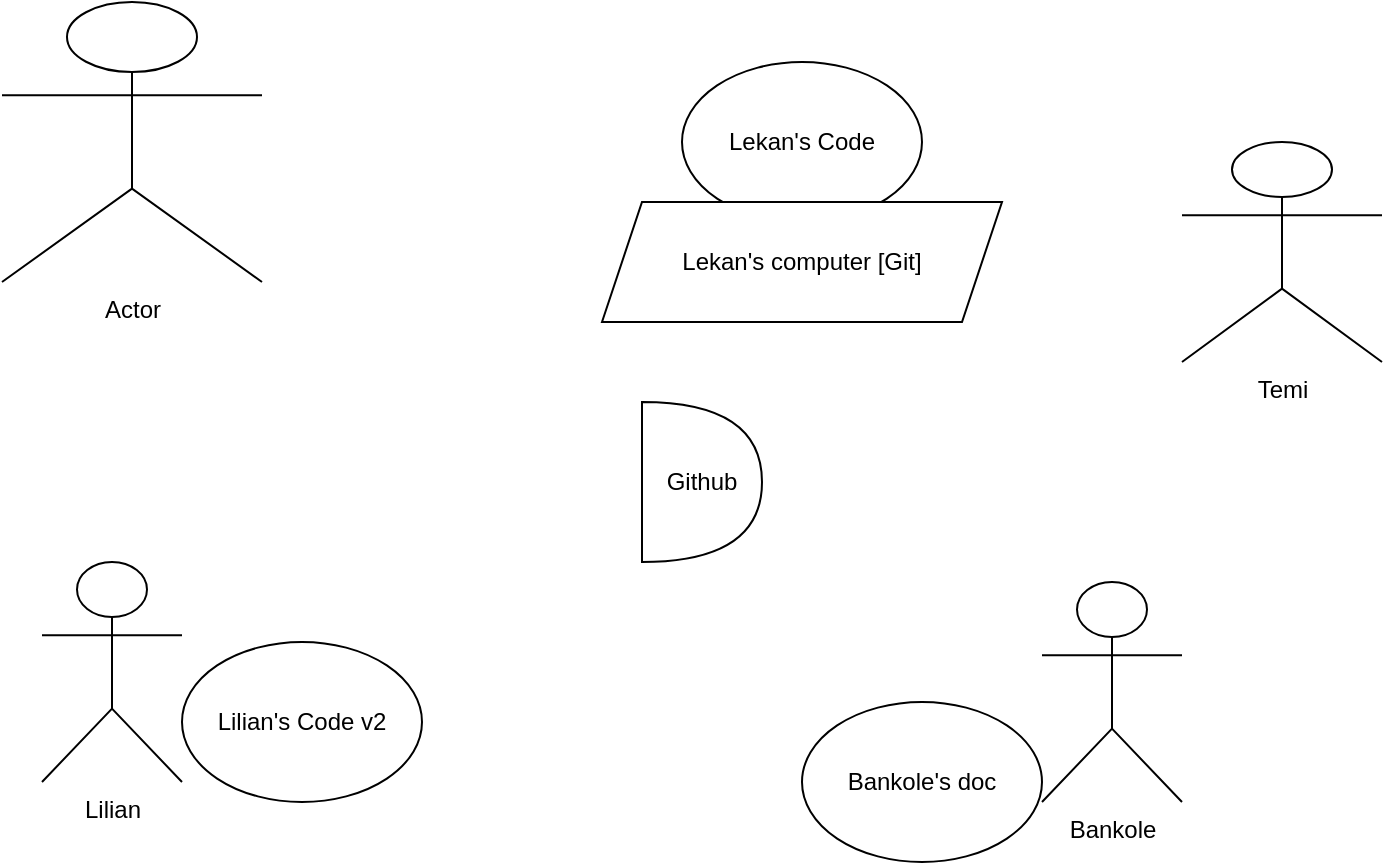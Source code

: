 <mxfile version="28.1.0">
  <diagram name="Page-1" id="JW0FuUn3D1_XrUhUxljx">
    <mxGraphModel dx="738" dy="460" grid="1" gridSize="10" guides="1" tooltips="1" connect="1" arrows="1" fold="1" page="1" pageScale="1" pageWidth="850" pageHeight="1100" math="0" shadow="0">
      <root>
        <mxCell id="0" />
        <mxCell id="1" parent="0" />
        <mxCell id="KNeuuVTq-CaXWoX5m_rE-1" value="Actor" style="shape=umlActor;verticalLabelPosition=bottom;verticalAlign=top;html=1;outlineConnect=0;" vertex="1" parent="1">
          <mxGeometry x="30" y="20" width="130" height="140" as="geometry" />
        </mxCell>
        <mxCell id="KNeuuVTq-CaXWoX5m_rE-2" value="Lekan&#39;s Code" style="ellipse;whiteSpace=wrap;html=1;" vertex="1" parent="1">
          <mxGeometry x="370" y="50" width="120" height="80" as="geometry" />
        </mxCell>
        <mxCell id="KNeuuVTq-CaXWoX5m_rE-3" value="Lekan&#39;s computer [Git]" style="shape=parallelogram;perimeter=parallelogramPerimeter;whiteSpace=wrap;html=1;fixedSize=1;" vertex="1" parent="1">
          <mxGeometry x="330" y="120" width="200" height="60" as="geometry" />
        </mxCell>
        <mxCell id="KNeuuVTq-CaXWoX5m_rE-4" value="Bankole" style="shape=umlActor;verticalLabelPosition=bottom;verticalAlign=top;html=1;outlineConnect=0;" vertex="1" parent="1">
          <mxGeometry x="550" y="310" width="70" height="110" as="geometry" />
        </mxCell>
        <mxCell id="KNeuuVTq-CaXWoX5m_rE-5" value="Lilian" style="shape=umlActor;verticalLabelPosition=bottom;verticalAlign=top;html=1;outlineConnect=0;" vertex="1" parent="1">
          <mxGeometry x="50" y="300" width="70" height="110" as="geometry" />
        </mxCell>
        <mxCell id="KNeuuVTq-CaXWoX5m_rE-7" value="Temi" style="shape=umlActor;verticalLabelPosition=bottom;verticalAlign=top;html=1;outlineConnect=0;" vertex="1" parent="1">
          <mxGeometry x="620" y="90" width="100" height="110" as="geometry" />
        </mxCell>
        <mxCell id="KNeuuVTq-CaXWoX5m_rE-8" value="Github" style="shape=or;whiteSpace=wrap;html=1;" vertex="1" parent="1">
          <mxGeometry x="350" y="220" width="60" height="80" as="geometry" />
        </mxCell>
        <mxCell id="KNeuuVTq-CaXWoX5m_rE-9" value="Lilian&#39;s Code v2" style="ellipse;whiteSpace=wrap;html=1;" vertex="1" parent="1">
          <mxGeometry x="120" y="340" width="120" height="80" as="geometry" />
        </mxCell>
        <mxCell id="KNeuuVTq-CaXWoX5m_rE-10" value="Bankole&#39;s doc" style="ellipse;whiteSpace=wrap;html=1;" vertex="1" parent="1">
          <mxGeometry x="430" y="370" width="120" height="80" as="geometry" />
        </mxCell>
      </root>
    </mxGraphModel>
  </diagram>
</mxfile>
